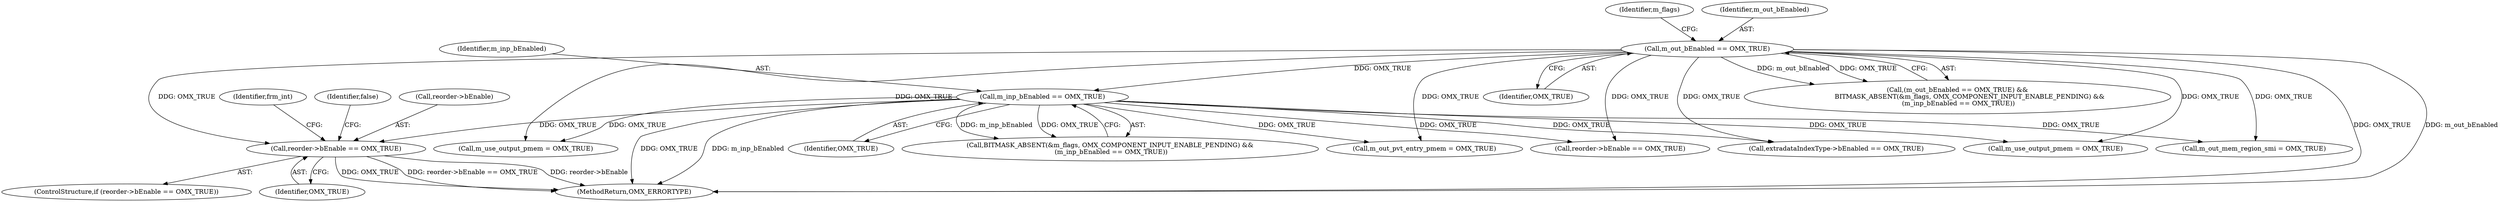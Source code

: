 digraph "0_Android_46e305be6e670a5a0041b0b4861122a0f1aabefa_2@pointer" {
"1002649" [label="(Call,reorder->bEnable == OMX_TRUE)"];
"1000162" [label="(Call,m_inp_bEnabled == OMX_TRUE)"];
"1000154" [label="(Call,m_out_bEnabled == OMX_TRUE)"];
"1002656" [label="(Identifier,frm_int)"];
"1002648" [label="(ControlStructure,if (reorder->bEnable == OMX_TRUE))"];
"1000164" [label="(Identifier,OMX_TRUE)"];
"1000163" [label="(Identifier,m_inp_bEnabled)"];
"1002428" [label="(Call,m_out_pvt_entry_pmem = OMX_TRUE)"];
"1002662" [label="(Identifier,false)"];
"1002653" [label="(Identifier,OMX_TRUE)"];
"1000160" [label="(Identifier,m_flags)"];
"1003102" [label="(MethodReturn,OMX_ERRORTYPE)"];
"1002668" [label="(Call,reorder->bEnable == OMX_TRUE)"];
"1000156" [label="(Identifier,OMX_TRUE)"];
"1000162" [label="(Call,m_inp_bEnabled == OMX_TRUE)"];
"1002438" [label="(Call,m_use_output_pmem = OMX_TRUE)"];
"1002555" [label="(Call,extradataIndexType->bEnabled == OMX_TRUE)"];
"1000154" [label="(Call,m_out_bEnabled == OMX_TRUE)"];
"1002650" [label="(Call,reorder->bEnable)"];
"1000153" [label="(Call,(m_out_bEnabled == OMX_TRUE) &&\n            BITMASK_ABSENT(&m_flags, OMX_COMPONENT_INPUT_ENABLE_PENDING) &&\n (m_inp_bEnabled == OMX_TRUE))"];
"1001612" [label="(Call,m_out_mem_region_smi = OMX_TRUE)"];
"1000157" [label="(Call,BITMASK_ABSENT(&m_flags, OMX_COMPONENT_INPUT_ENABLE_PENDING) &&\n (m_inp_bEnabled == OMX_TRUE))"];
"1001622" [label="(Call,m_use_output_pmem = OMX_TRUE)"];
"1002649" [label="(Call,reorder->bEnable == OMX_TRUE)"];
"1000155" [label="(Identifier,m_out_bEnabled)"];
"1002649" -> "1002648"  [label="AST: "];
"1002649" -> "1002653"  [label="CFG: "];
"1002650" -> "1002649"  [label="AST: "];
"1002653" -> "1002649"  [label="AST: "];
"1002656" -> "1002649"  [label="CFG: "];
"1002662" -> "1002649"  [label="CFG: "];
"1002649" -> "1003102"  [label="DDG: reorder->bEnable"];
"1002649" -> "1003102"  [label="DDG: OMX_TRUE"];
"1002649" -> "1003102"  [label="DDG: reorder->bEnable == OMX_TRUE"];
"1000162" -> "1002649"  [label="DDG: OMX_TRUE"];
"1000154" -> "1002649"  [label="DDG: OMX_TRUE"];
"1000162" -> "1000157"  [label="AST: "];
"1000162" -> "1000164"  [label="CFG: "];
"1000163" -> "1000162"  [label="AST: "];
"1000164" -> "1000162"  [label="AST: "];
"1000157" -> "1000162"  [label="CFG: "];
"1000162" -> "1003102"  [label="DDG: OMX_TRUE"];
"1000162" -> "1003102"  [label="DDG: m_inp_bEnabled"];
"1000162" -> "1000157"  [label="DDG: m_inp_bEnabled"];
"1000162" -> "1000157"  [label="DDG: OMX_TRUE"];
"1000154" -> "1000162"  [label="DDG: OMX_TRUE"];
"1000162" -> "1001612"  [label="DDG: OMX_TRUE"];
"1000162" -> "1001622"  [label="DDG: OMX_TRUE"];
"1000162" -> "1002428"  [label="DDG: OMX_TRUE"];
"1000162" -> "1002438"  [label="DDG: OMX_TRUE"];
"1000162" -> "1002555"  [label="DDG: OMX_TRUE"];
"1000162" -> "1002668"  [label="DDG: OMX_TRUE"];
"1000154" -> "1000153"  [label="AST: "];
"1000154" -> "1000156"  [label="CFG: "];
"1000155" -> "1000154"  [label="AST: "];
"1000156" -> "1000154"  [label="AST: "];
"1000160" -> "1000154"  [label="CFG: "];
"1000153" -> "1000154"  [label="CFG: "];
"1000154" -> "1003102"  [label="DDG: m_out_bEnabled"];
"1000154" -> "1003102"  [label="DDG: OMX_TRUE"];
"1000154" -> "1000153"  [label="DDG: m_out_bEnabled"];
"1000154" -> "1000153"  [label="DDG: OMX_TRUE"];
"1000154" -> "1001612"  [label="DDG: OMX_TRUE"];
"1000154" -> "1001622"  [label="DDG: OMX_TRUE"];
"1000154" -> "1002428"  [label="DDG: OMX_TRUE"];
"1000154" -> "1002438"  [label="DDG: OMX_TRUE"];
"1000154" -> "1002555"  [label="DDG: OMX_TRUE"];
"1000154" -> "1002668"  [label="DDG: OMX_TRUE"];
}
